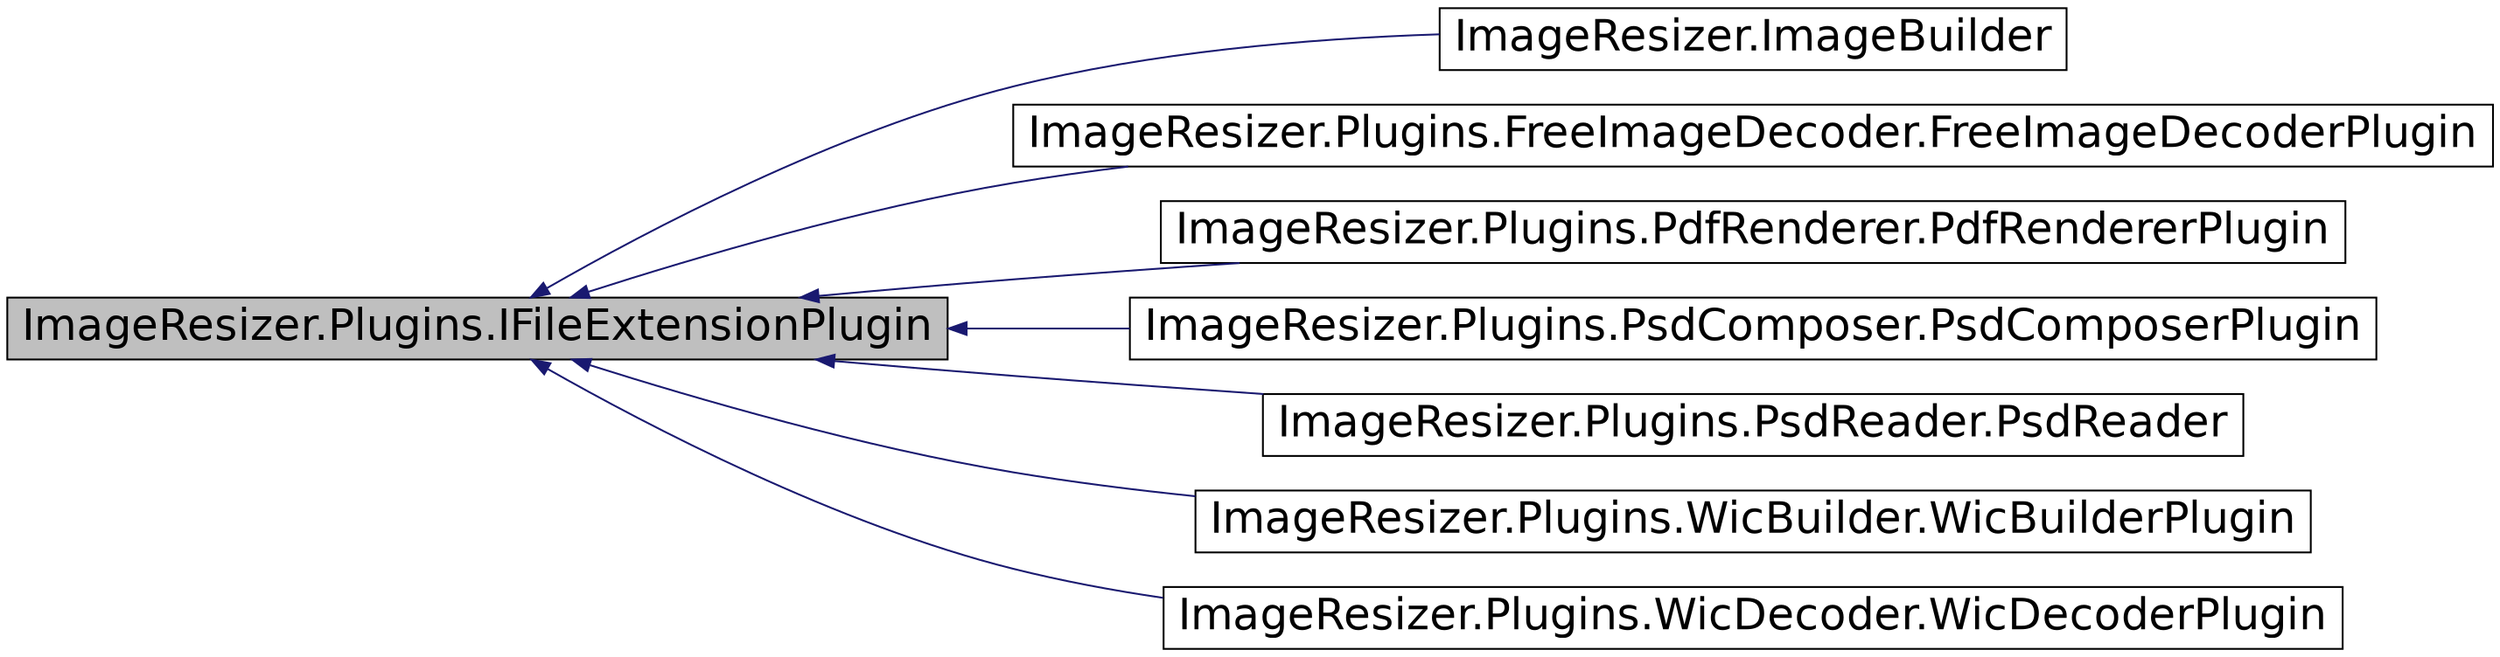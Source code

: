 digraph G
{
  edge [fontname="Helvetica",fontsize="24",labelfontname="Helvetica",labelfontsize="24"];
  node [fontname="Helvetica",fontsize="24",shape=record];
  rankdir="LR";
  Node1 [label="ImageResizer.Plugins.IFileExtensionPlugin",height=0.2,width=0.4,color="black", fillcolor="grey75", style="filled" fontcolor="black"];
  Node1 -> Node2 [dir="back",color="midnightblue",fontsize="24",style="solid",fontname="Helvetica"];
  Node2 [label="ImageResizer.ImageBuilder",height=0.2,width=0.4,color="black", fillcolor="white", style="filled",URL="$class_image_resizer_1_1_image_builder.html",tooltip="Provides methods for generating resized images, and for reading and writing them to disk..."];
  Node1 -> Node3 [dir="back",color="midnightblue",fontsize="24",style="solid",fontname="Helvetica"];
  Node3 [label="ImageResizer.Plugins.FreeImageDecoder.FreeImageDecoderPlugin",height=0.2,width=0.4,color="black", fillcolor="white", style="filled",URL="$class_image_resizer_1_1_plugins_1_1_free_image_decoder_1_1_free_image_decoder_plugin.html"];
  Node1 -> Node4 [dir="back",color="midnightblue",fontsize="24",style="solid",fontname="Helvetica"];
  Node4 [label="ImageResizer.Plugins.PdfRenderer.PdfRendererPlugin",height=0.2,width=0.4,color="black", fillcolor="white", style="filled",URL="$class_image_resizer_1_1_plugins_1_1_pdf_renderer_1_1_pdf_renderer_plugin.html",tooltip="Ghostscript image resizer decoder capable of rendering postscript-based files to bitmaps."];
  Node1 -> Node5 [dir="back",color="midnightblue",fontsize="24",style="solid",fontname="Helvetica"];
  Node5 [label="ImageResizer.Plugins.PsdComposer.PsdComposerPlugin",height=0.2,width=0.4,color="black", fillcolor="white", style="filled",URL="$class_image_resizer_1_1_plugins_1_1_psd_composer_1_1_psd_composer_plugin.html"];
  Node1 -> Node6 [dir="back",color="midnightblue",fontsize="24",style="solid",fontname="Helvetica"];
  Node6 [label="ImageResizer.Plugins.PsdReader.PsdReader",height=0.2,width=0.4,color="black", fillcolor="white", style="filled",URL="$class_image_resizer_1_1_plugins_1_1_psd_reader_1_1_psd_reader.html"];
  Node1 -> Node7 [dir="back",color="midnightblue",fontsize="24",style="solid",fontname="Helvetica"];
  Node7 [label="ImageResizer.Plugins.WicBuilder.WicBuilderPlugin",height=0.2,width=0.4,color="black", fillcolor="white", style="filled",URL="$class_image_resizer_1_1_plugins_1_1_wic_builder_1_1_wic_builder_plugin.html"];
  Node1 -> Node8 [dir="back",color="midnightblue",fontsize="24",style="solid",fontname="Helvetica"];
  Node8 [label="ImageResizer.Plugins.WicDecoder.WicDecoderPlugin",height=0.2,width=0.4,color="black", fillcolor="white", style="filled",URL="$class_image_resizer_1_1_plugins_1_1_wic_decoder_1_1_wic_decoder_plugin.html",tooltip="Note: This decoder produces Bitmaps that require special disposal instructions. While ImageBuilder ha..."];
}

